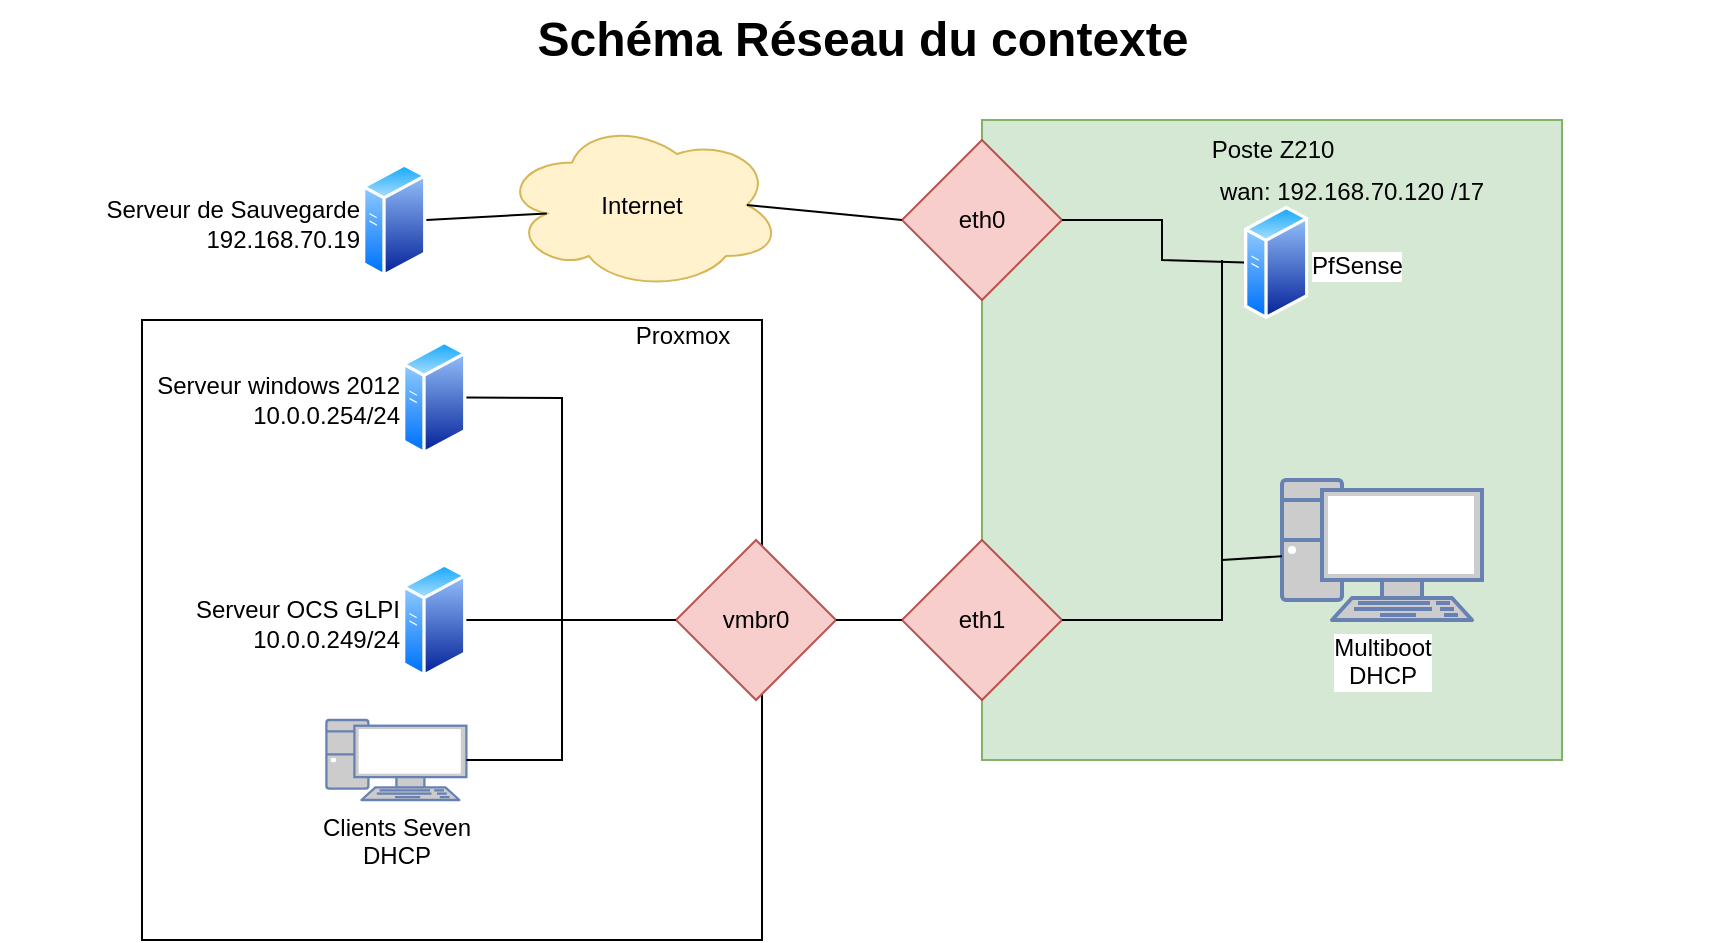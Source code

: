 <mxfile version="21.0.6" type="github">
  <diagram name="Page-1" id="e3a06f82-3646-2815-327d-82caf3d4e204">
    <mxGraphModel dx="742" dy="409" grid="1" gridSize="10" guides="1" tooltips="1" connect="1" arrows="1" fold="1" page="1" pageScale="1.5" pageWidth="1169" pageHeight="826" background="none" math="0" shadow="0">
      <root>
        <mxCell id="0" style=";html=1;" />
        <mxCell id="1" style=";html=1;" parent="0" />
        <mxCell id="6a7d8f32e03d9370-62" value="&lt;div&gt;Schéma Réseau du contexte&lt;/div&gt;" style="text;strokeColor=none;fillColor=none;html=1;fontSize=24;fontStyle=1;verticalAlign=middle;align=center;" parent="1" vertex="1">
          <mxGeometry x="499" y="30" width="861" height="40" as="geometry" />
        </mxCell>
        <mxCell id="WEffmVSrsMeL90ccFYZ0-1" value="" style="rounded=0;whiteSpace=wrap;html=1;fillColor=#d5e8d4;strokeColor=#82b366;" parent="1" vertex="1">
          <mxGeometry x="990" y="90" width="290" height="320" as="geometry" />
        </mxCell>
        <mxCell id="WEffmVSrsMeL90ccFYZ0-2" value="" style="whiteSpace=wrap;html=1;aspect=fixed;" parent="1" vertex="1">
          <mxGeometry x="570" y="190" width="310" height="310" as="geometry" />
        </mxCell>
        <mxCell id="WEffmVSrsMeL90ccFYZ0-3" value="eth0" style="rhombus;whiteSpace=wrap;html=1;fillColor=#f8cecc;strokeColor=#b85450;" parent="1" vertex="1">
          <mxGeometry x="950" y="100" width="80" height="80" as="geometry" />
        </mxCell>
        <mxCell id="WEffmVSrsMeL90ccFYZ0-4" value="eth1" style="rhombus;whiteSpace=wrap;html=1;fillColor=#f8cecc;strokeColor=#b85450;" parent="1" vertex="1">
          <mxGeometry x="950" y="300" width="80" height="80" as="geometry" />
        </mxCell>
        <mxCell id="WEffmVSrsMeL90ccFYZ0-5" value="&lt;div&gt;Internet&lt;/div&gt;" style="ellipse;shape=cloud;whiteSpace=wrap;html=1;fillColor=#fff2cc;strokeColor=#d6b656;" parent="1" vertex="1">
          <mxGeometry x="750" y="90" width="140" height="85" as="geometry" />
        </mxCell>
        <mxCell id="WEffmVSrsMeL90ccFYZ0-6" value="" style="endArrow=none;html=1;rounded=0;entryX=0;entryY=0.5;entryDx=0;entryDy=0;exitX=0.875;exitY=0.5;exitDx=0;exitDy=0;exitPerimeter=0;" parent="1" source="WEffmVSrsMeL90ccFYZ0-5" target="WEffmVSrsMeL90ccFYZ0-3" edge="1">
          <mxGeometry width="50" height="50" relative="1" as="geometry">
            <mxPoint x="876.75" y="175" as="sourcePoint" />
            <mxPoint x="926.75" y="125" as="targetPoint" />
          </mxGeometry>
        </mxCell>
        <mxCell id="WEffmVSrsMeL90ccFYZ0-8" value="vmbr0" style="rhombus;whiteSpace=wrap;html=1;fillColor=#f8cecc;strokeColor=#b85450;" parent="1" vertex="1">
          <mxGeometry x="837" y="300" width="80" height="80" as="geometry" />
        </mxCell>
        <mxCell id="WEffmVSrsMeL90ccFYZ0-9" value="" style="endArrow=none;html=1;rounded=0;entryX=0;entryY=0.5;entryDx=0;entryDy=0;exitX=1;exitY=0.5;exitDx=0;exitDy=0;" parent="1" source="WEffmVSrsMeL90ccFYZ0-8" target="WEffmVSrsMeL90ccFYZ0-4" edge="1">
          <mxGeometry width="50" height="50" relative="1" as="geometry">
            <mxPoint x="860" y="310" as="sourcePoint" />
            <mxPoint x="910" y="260" as="targetPoint" />
          </mxGeometry>
        </mxCell>
        <mxCell id="WEffmVSrsMeL90ccFYZ0-10" value="Poste Z210" style="text;html=1;strokeColor=none;fillColor=none;align=center;verticalAlign=middle;whiteSpace=wrap;rounded=0;" parent="1" vertex="1">
          <mxGeometry x="1087.5" y="90" width="95" height="30" as="geometry" />
        </mxCell>
        <mxCell id="WEffmVSrsMeL90ccFYZ0-11" value="PfSense" style="aspect=fixed;perimeter=ellipsePerimeter;html=1;align=left;shadow=0;dashed=0;spacingTop=3;image;image=img/lib/active_directory/generic_server.svg;labelPosition=right;verticalLabelPosition=middle;verticalAlign=middle;" parent="1" vertex="1">
          <mxGeometry x="1121" y="132.5" width="32.2" height="57.5" as="geometry" />
        </mxCell>
        <mxCell id="WEffmVSrsMeL90ccFYZ0-13" value="" style="endArrow=none;html=1;rounded=0;entryX=0;entryY=0.5;entryDx=0;entryDy=0;exitX=1;exitY=0.5;exitDx=0;exitDy=0;" parent="1" source="WEffmVSrsMeL90ccFYZ0-3" target="WEffmVSrsMeL90ccFYZ0-11" edge="1">
          <mxGeometry width="50" height="50" relative="1" as="geometry">
            <mxPoint x="1120" y="260" as="sourcePoint" />
            <mxPoint x="1170" y="210" as="targetPoint" />
            <Array as="points">
              <mxPoint x="1080" y="140" />
              <mxPoint x="1080" y="160" />
            </Array>
          </mxGeometry>
        </mxCell>
        <mxCell id="WEffmVSrsMeL90ccFYZ0-14" value="wan: 192.168.70.120 /17" style="text;html=1;strokeColor=none;fillColor=none;align=center;verticalAlign=middle;whiteSpace=wrap;rounded=0;" parent="1" vertex="1">
          <mxGeometry x="1100" y="111.25" width="150" height="30" as="geometry" />
        </mxCell>
        <mxCell id="R8LEIBekAV26BUvvYrCN-1" value="Serveur windows 2012&lt;br&gt;10.0.0.254/24" style="aspect=fixed;perimeter=ellipsePerimeter;html=1;align=right;shadow=0;dashed=0;spacingTop=3;image;image=img/lib/active_directory/generic_server.svg;labelPosition=left;verticalLabelPosition=middle;verticalAlign=middle;" vertex="1" parent="1">
          <mxGeometry x="700" y="200" width="32.2" height="57.5" as="geometry" />
        </mxCell>
        <mxCell id="R8LEIBekAV26BUvvYrCN-2" value="Serveur de Sauvegarde&lt;br&gt;192.168.70.19" style="aspect=fixed;perimeter=ellipsePerimeter;html=1;align=right;shadow=0;dashed=0;spacingTop=3;image;image=img/lib/active_directory/generic_server.svg;labelPosition=left;verticalLabelPosition=middle;verticalAlign=middle;" vertex="1" parent="1">
          <mxGeometry x="680" y="111.25" width="32.2" height="57.5" as="geometry" />
        </mxCell>
        <mxCell id="R8LEIBekAV26BUvvYrCN-3" value="" style="endArrow=none;html=1;rounded=0;exitX=1;exitY=0.5;exitDx=0;exitDy=0;entryX=0.16;entryY=0.55;entryDx=0;entryDy=0;entryPerimeter=0;" edge="1" parent="1" source="R8LEIBekAV26BUvvYrCN-2" target="WEffmVSrsMeL90ccFYZ0-5">
          <mxGeometry width="50" height="50" relative="1" as="geometry">
            <mxPoint x="850" y="200" as="sourcePoint" />
            <mxPoint x="900" y="150" as="targetPoint" />
          </mxGeometry>
        </mxCell>
        <mxCell id="R8LEIBekAV26BUvvYrCN-4" value="Multiboot&lt;br&gt;&lt;div&gt;DHCP&lt;/div&gt;" style="fontColor=#000000;verticalAlign=top;verticalLabelPosition=bottom;labelPosition=center;align=center;html=1;outlineConnect=0;fillColor=#CCCCCC;strokeColor=#6881B3;gradientColor=none;gradientDirection=north;strokeWidth=2;shape=mxgraph.networks.pc;labelBackgroundColor=default;container=1;" vertex="1" parent="1">
          <mxGeometry x="1140" y="270" width="100" height="70" as="geometry" />
        </mxCell>
        <mxCell id="R8LEIBekAV26BUvvYrCN-5" value="" style="endArrow=none;html=1;rounded=0;exitX=1;exitY=0.5;exitDx=0;exitDy=0;" edge="1" parent="1" source="WEffmVSrsMeL90ccFYZ0-4">
          <mxGeometry width="50" height="50" relative="1" as="geometry">
            <mxPoint x="1020" y="310" as="sourcePoint" />
            <mxPoint x="1110" y="160" as="targetPoint" />
            <Array as="points">
              <mxPoint x="1110" y="340" />
            </Array>
          </mxGeometry>
        </mxCell>
        <mxCell id="R8LEIBekAV26BUvvYrCN-6" value="" style="endArrow=none;html=1;rounded=0;" edge="1" parent="1" source="R8LEIBekAV26BUvvYrCN-4">
          <mxGeometry width="50" height="50" relative="1" as="geometry">
            <mxPoint x="1020" y="310" as="sourcePoint" />
            <mxPoint x="1110" y="310" as="targetPoint" />
          </mxGeometry>
        </mxCell>
        <mxCell id="R8LEIBekAV26BUvvYrCN-7" value="Serveur OCS GLPI&lt;br&gt;10.0.0.249/24" style="aspect=fixed;perimeter=ellipsePerimeter;html=1;align=right;shadow=0;dashed=0;spacingTop=3;image;image=img/lib/active_directory/generic_server.svg;labelPosition=left;verticalLabelPosition=middle;verticalAlign=middle;" vertex="1" parent="1">
          <mxGeometry x="700" y="311.25" width="32.2" height="57.5" as="geometry" />
        </mxCell>
        <mxCell id="R8LEIBekAV26BUvvYrCN-9" value="&lt;div&gt;Clients Seven&lt;/div&gt;&lt;div&gt;DHCP&lt;br&gt;&lt;/div&gt;" style="fontColor=#000000;verticalAlign=top;verticalLabelPosition=bottom;labelPosition=center;align=center;html=1;outlineConnect=0;fillColor=#CCCCCC;strokeColor=#6881B3;gradientColor=none;gradientDirection=north;strokeWidth=2;shape=mxgraph.networks.pc;labelBackgroundColor=default;container=1;" vertex="1" parent="1">
          <mxGeometry x="662.2" y="390" width="70" height="40" as="geometry" />
        </mxCell>
        <mxCell id="R8LEIBekAV26BUvvYrCN-10" value="&lt;div&gt;Proxmox&lt;/div&gt;&lt;div&gt;&lt;br&gt;&lt;/div&gt;" style="text;html=1;strokeColor=none;fillColor=none;align=center;verticalAlign=middle;whiteSpace=wrap;rounded=0;" vertex="1" parent="1">
          <mxGeometry x="792.5" y="190" width="95" height="30" as="geometry" />
        </mxCell>
        <mxCell id="R8LEIBekAV26BUvvYrCN-11" value="" style="endArrow=none;html=1;rounded=0;exitX=0;exitY=0.5;exitDx=0;exitDy=0;entryX=1;entryY=0.5;entryDx=0;entryDy=0;" edge="1" parent="1" source="WEffmVSrsMeL90ccFYZ0-8" target="R8LEIBekAV26BUvvYrCN-7">
          <mxGeometry width="50" height="50" relative="1" as="geometry">
            <mxPoint x="930" y="310" as="sourcePoint" />
            <mxPoint x="980" y="260" as="targetPoint" />
          </mxGeometry>
        </mxCell>
        <mxCell id="R8LEIBekAV26BUvvYrCN-12" value="" style="endArrow=none;html=1;rounded=0;entryX=1;entryY=0.5;entryDx=0;entryDy=0;" edge="1" parent="1" target="R8LEIBekAV26BUvvYrCN-1">
          <mxGeometry width="50" height="50" relative="1" as="geometry">
            <mxPoint x="780" y="340" as="sourcePoint" />
            <mxPoint x="980" y="260" as="targetPoint" />
            <Array as="points">
              <mxPoint x="780" y="229" />
            </Array>
          </mxGeometry>
        </mxCell>
        <mxCell id="R8LEIBekAV26BUvvYrCN-13" value="" style="endArrow=none;html=1;rounded=0;entryX=1;entryY=0.5;entryDx=0;entryDy=0;entryPerimeter=0;" edge="1" parent="1" target="R8LEIBekAV26BUvvYrCN-9">
          <mxGeometry width="50" height="50" relative="1" as="geometry">
            <mxPoint x="780" y="340" as="sourcePoint" />
            <mxPoint x="980" y="260" as="targetPoint" />
            <Array as="points">
              <mxPoint x="780" y="410" />
            </Array>
          </mxGeometry>
        </mxCell>
      </root>
    </mxGraphModel>
  </diagram>
</mxfile>
